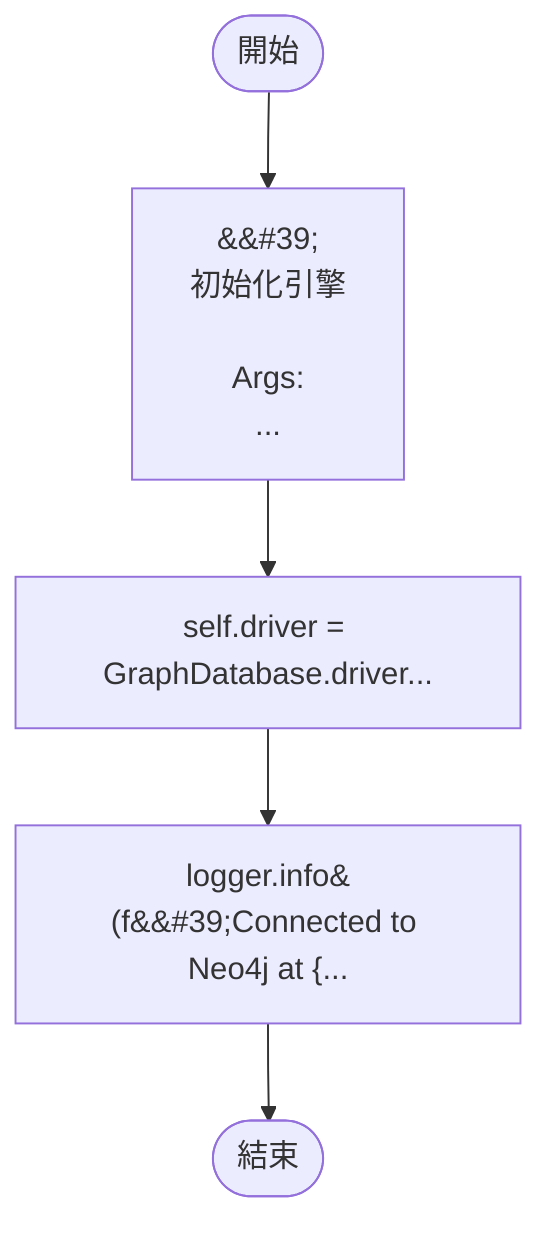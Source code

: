 flowchart TB
    n1([開始])
    n2([結束])
    n3[&amp;&#35;39;\n        初始化引擎\n\n        Args:\n          ...]
    n4[self.driver = GraphDatabase.driver...]
    n5[logger.info&#40;f&amp;&#35;39;Connected to Neo4j at &#123...]
    n1 --> n3
    n3 --> n4
    n4 --> n5
    n5 --> n2